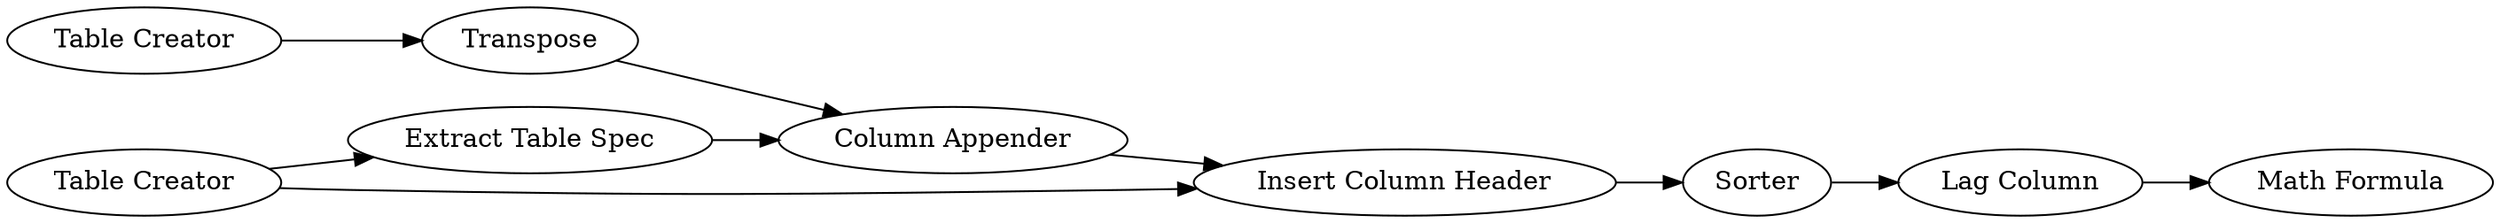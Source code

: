 digraph {
	10 -> 9
	2 -> 10
	9 -> 11
	3 -> 4
	5 -> 6
	1 -> 2
	6 -> 2
	4 -> 6
	1 -> 5
	5 [label="Extract Table Spec"]
	1 [label="Table Creator"]
	9 [label="Lag Column"]
	11 [label="Math Formula"]
	4 [label=Transpose]
	6 [label="Column Appender"]
	3 [label="Table Creator"]
	2 [label="Insert Column Header"]
	10 [label=Sorter]
	rankdir=LR
}
